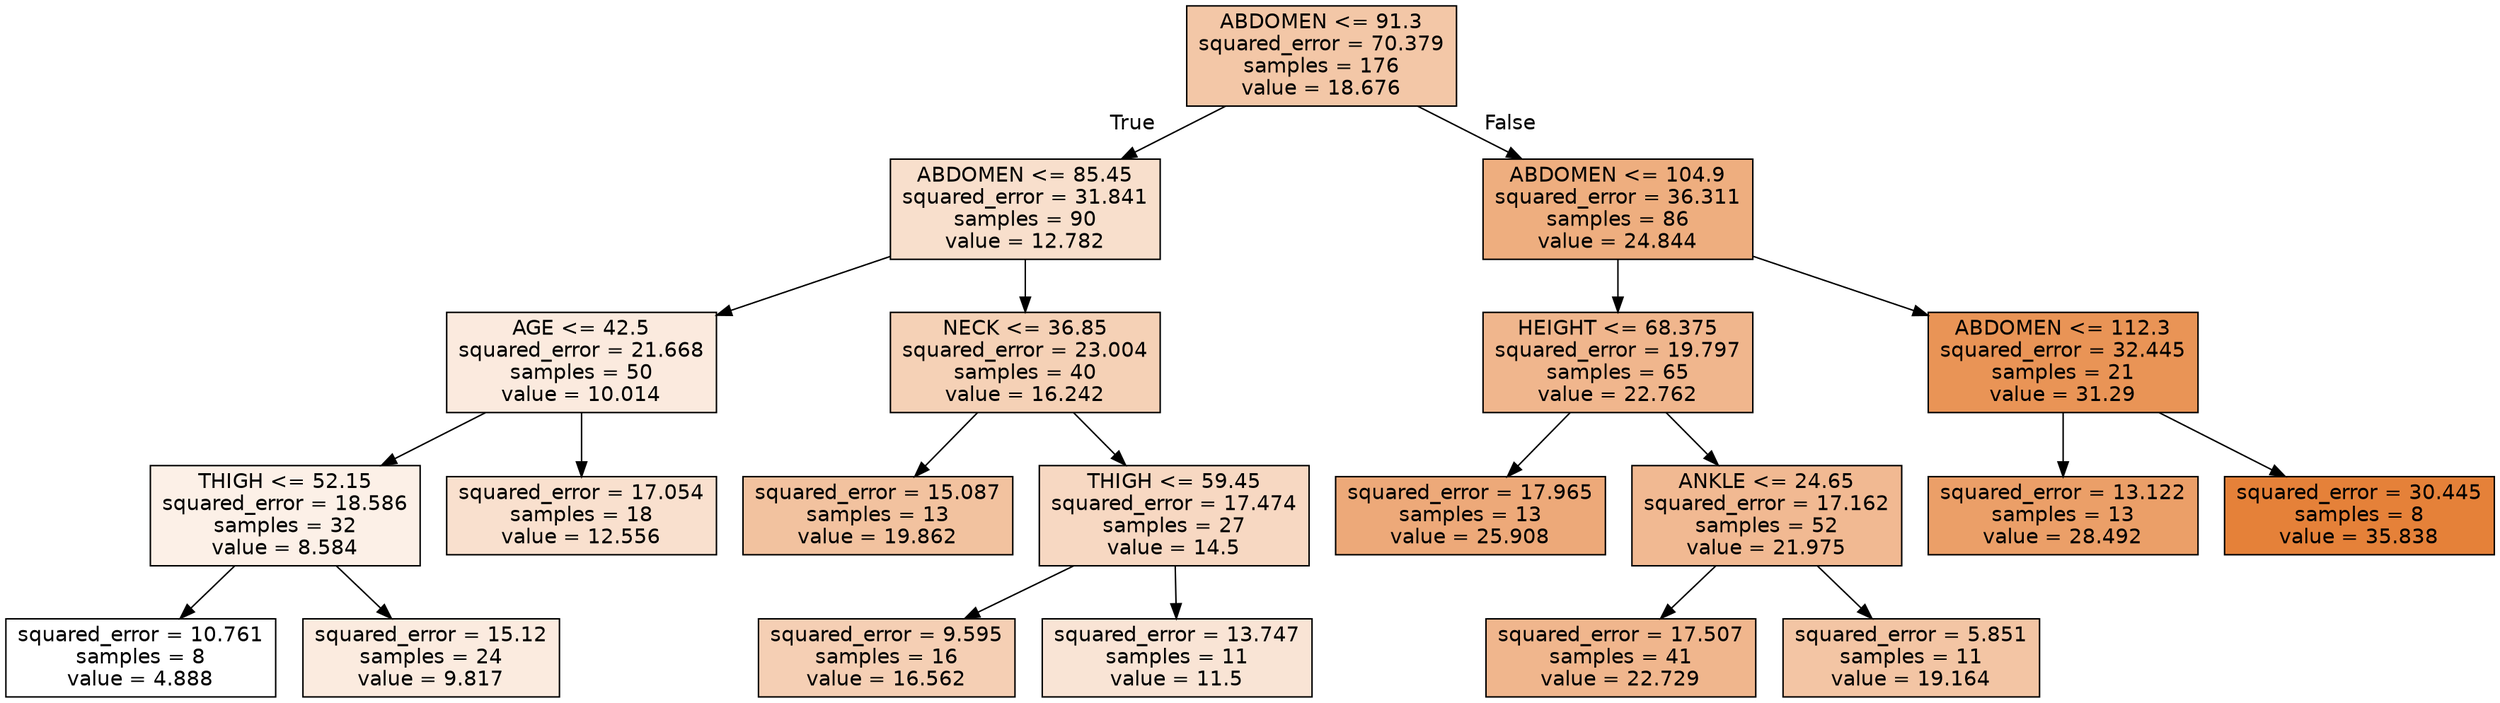 digraph Tree {
node [shape=box, style="filled", color="black", fontname="helvetica"] ;
edge [fontname="helvetica"] ;
0 [label="ABDOMEN <= 91.3\nsquared_error = 70.379\nsamples = 176\nvalue = 18.676", fillcolor="#f3c7a7"] ;
1 [label="ABDOMEN <= 85.45\nsquared_error = 31.841\nsamples = 90\nvalue = 12.782", fillcolor="#f8dfcc"] ;
0 -> 1 [labeldistance=2.5, labelangle=45, headlabel="True"] ;
2 [label="AGE <= 42.5\nsquared_error = 21.668\nsamples = 50\nvalue = 10.014", fillcolor="#fbeade"] ;
1 -> 2 ;
3 [label="THIGH <= 52.15\nsquared_error = 18.586\nsamples = 32\nvalue = 8.584", fillcolor="#fcf0e7"] ;
2 -> 3 ;
4 [label="squared_error = 10.761\nsamples = 8\nvalue = 4.888", fillcolor="#ffffff"] ;
3 -> 4 ;
5 [label="squared_error = 15.12\nsamples = 24\nvalue = 9.817", fillcolor="#fbebdf"] ;
3 -> 5 ;
6 [label="squared_error = 17.054\nsamples = 18\nvalue = 12.556", fillcolor="#f9e0ce"] ;
2 -> 6 ;
7 [label="NECK <= 36.85\nsquared_error = 23.004\nsamples = 40\nvalue = 16.242", fillcolor="#f5d1b6"] ;
1 -> 7 ;
8 [label="squared_error = 15.087\nsamples = 13\nvalue = 19.862", fillcolor="#f2c29f"] ;
7 -> 8 ;
9 [label="THIGH <= 59.45\nsquared_error = 17.474\nsamples = 27\nvalue = 14.5", fillcolor="#f7d8c2"] ;
7 -> 9 ;
10 [label="squared_error = 9.595\nsamples = 16\nvalue = 16.562", fillcolor="#f5cfb4"] ;
9 -> 10 ;
11 [label="squared_error = 13.747\nsamples = 11\nvalue = 11.5", fillcolor="#f9e4d5"] ;
9 -> 11 ;
12 [label="ABDOMEN <= 104.9\nsquared_error = 36.311\nsamples = 86\nvalue = 24.844", fillcolor="#eeae7f"] ;
0 -> 12 [labeldistance=2.5, labelangle=-45, headlabel="False"] ;
13 [label="HEIGHT <= 68.375\nsquared_error = 19.797\nsamples = 65\nvalue = 22.762", fillcolor="#f0b68d"] ;
12 -> 13 ;
14 [label="squared_error = 17.965\nsamples = 13\nvalue = 25.908", fillcolor="#eda979"] ;
13 -> 14 ;
15 [label="ANKLE <= 24.65\nsquared_error = 17.162\nsamples = 52\nvalue = 21.975", fillcolor="#f1b992"] ;
13 -> 15 ;
16 [label="squared_error = 17.507\nsamples = 41\nvalue = 22.729", fillcolor="#f0b68d"] ;
15 -> 16 ;
17 [label="squared_error = 5.851\nsamples = 11\nvalue = 19.164", fillcolor="#f3c5a4"] ;
15 -> 17 ;
18 [label="ABDOMEN <= 112.3\nsquared_error = 32.445\nsamples = 21\nvalue = 31.29", fillcolor="#e99456"] ;
12 -> 18 ;
19 [label="squared_error = 13.122\nsamples = 13\nvalue = 28.492", fillcolor="#eb9f68"] ;
18 -> 19 ;
20 [label="squared_error = 30.445\nsamples = 8\nvalue = 35.838", fillcolor="#e58139"] ;
18 -> 20 ;
}